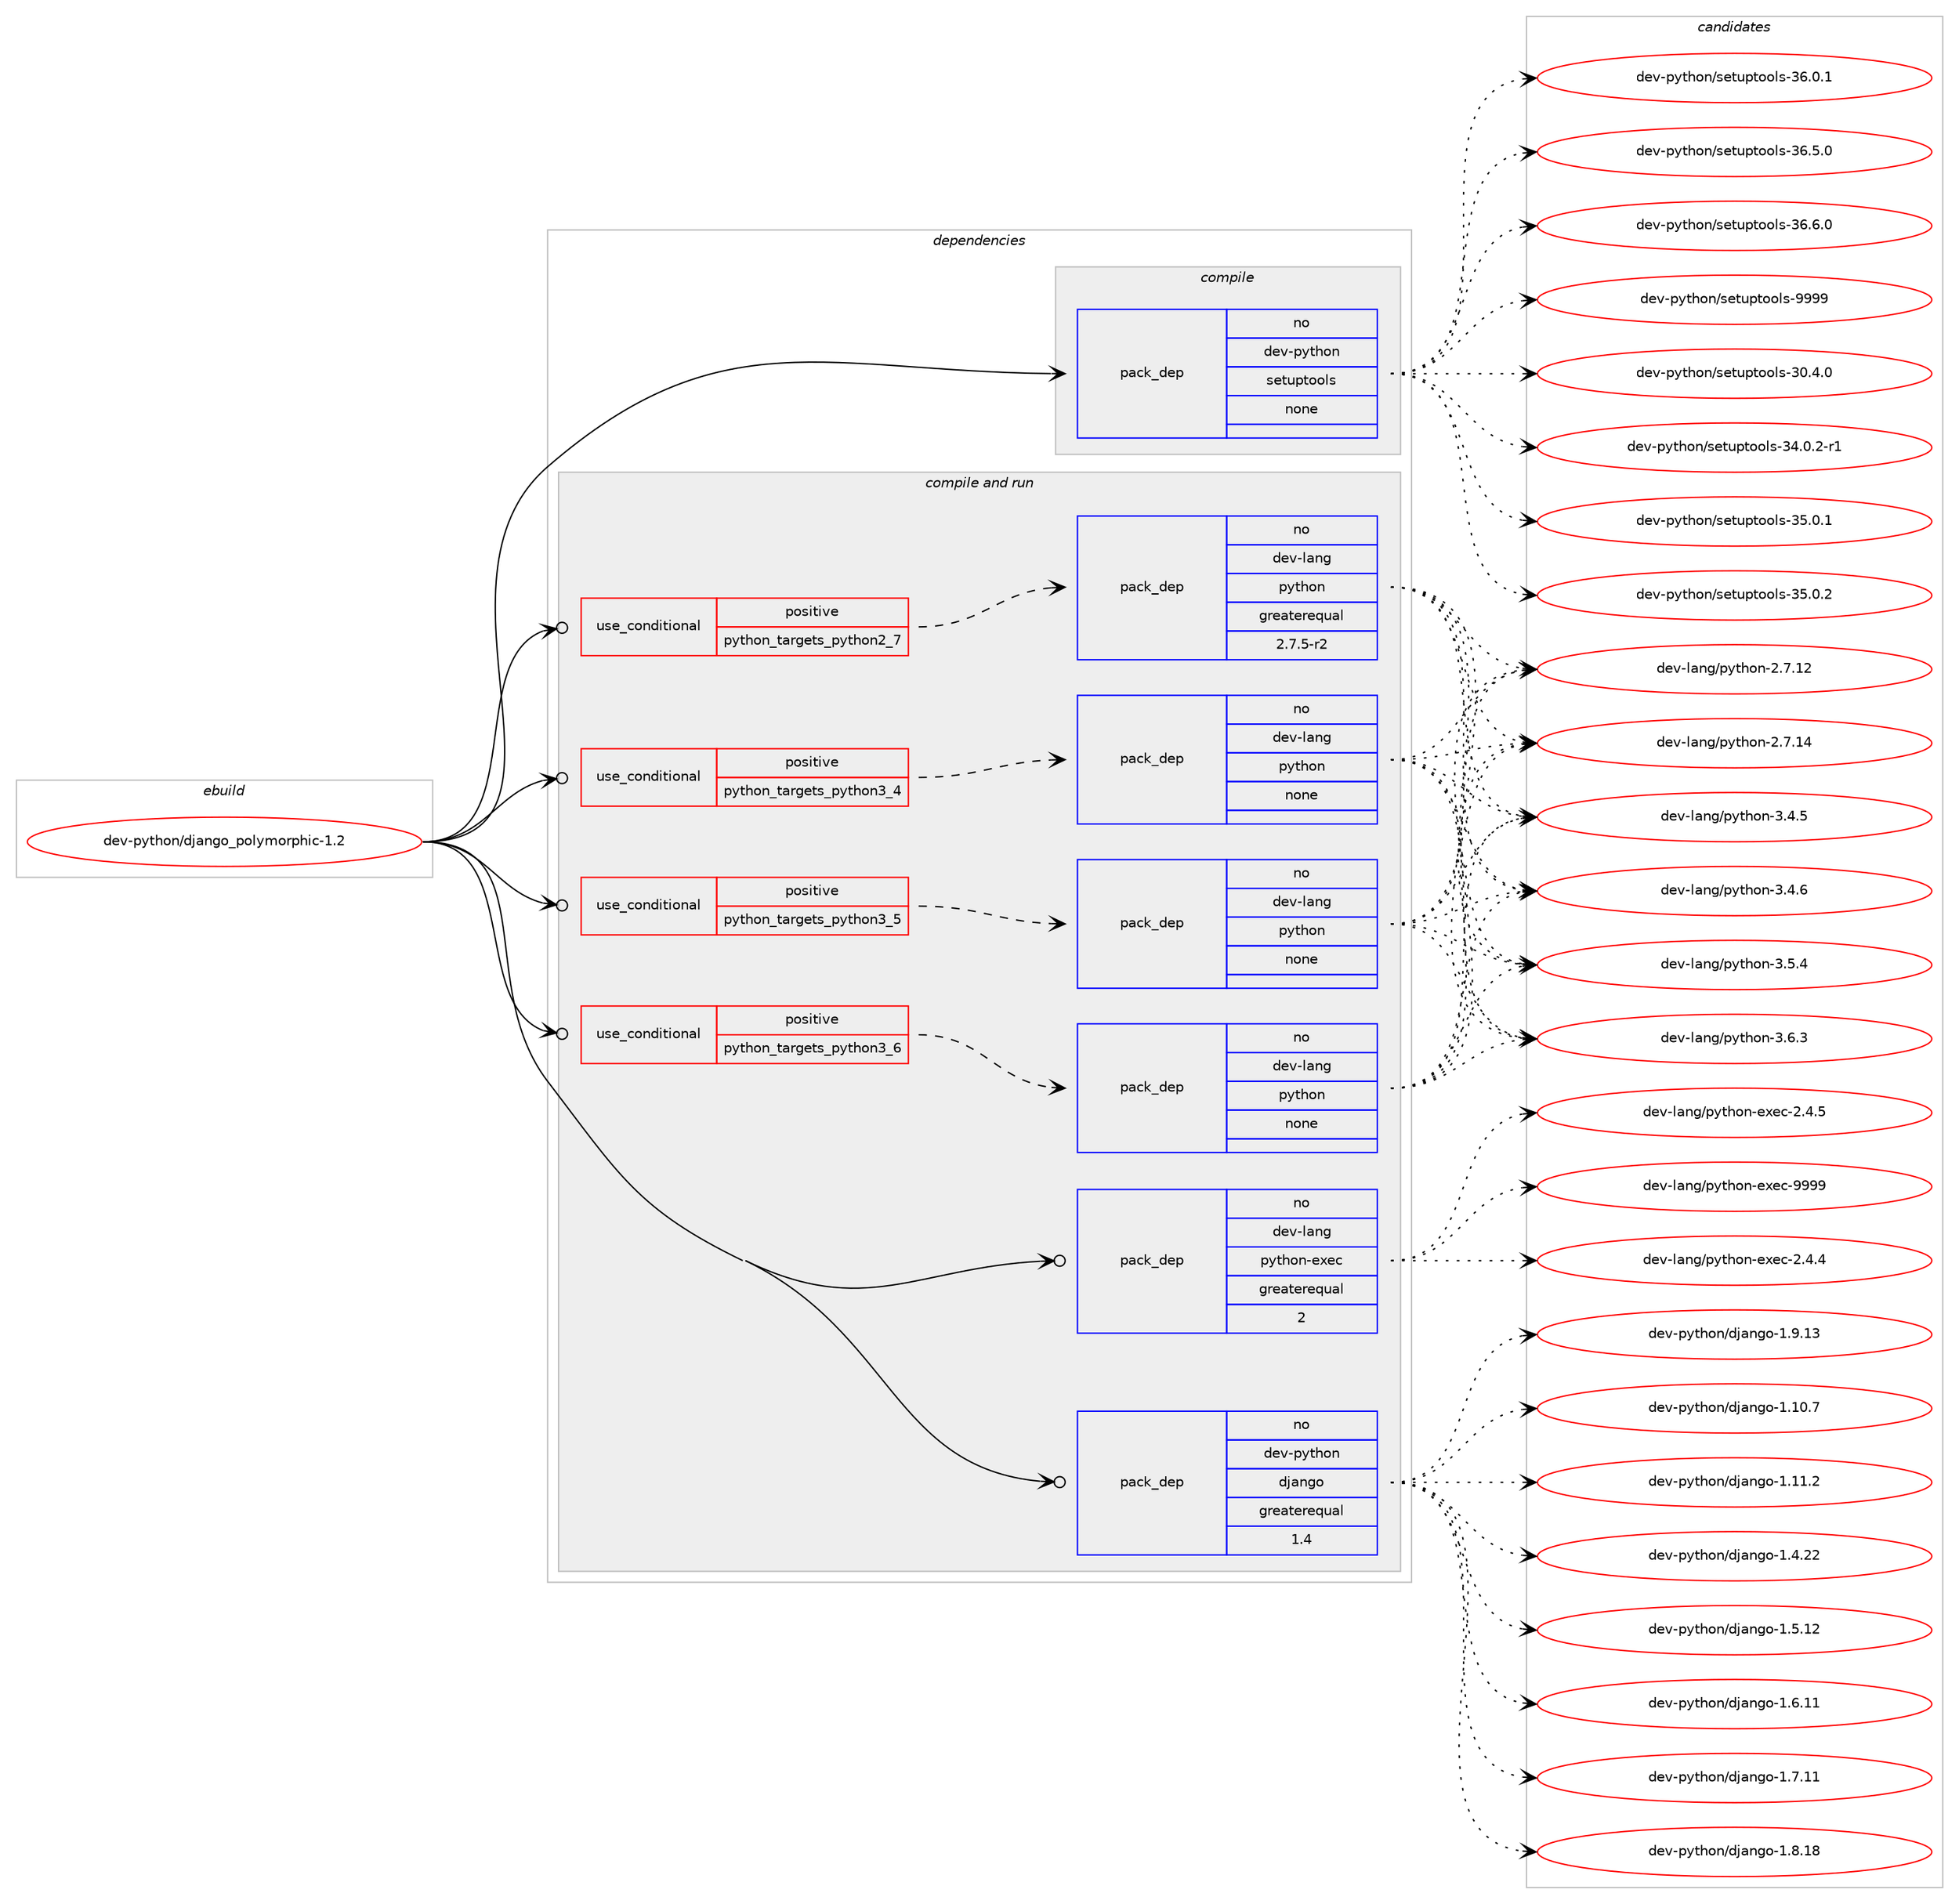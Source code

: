digraph prolog {

# *************
# Graph options
# *************

newrank=true;
concentrate=true;
compound=true;
graph [rankdir=LR,fontname=Helvetica,fontsize=10,ranksep=1.5];#, ranksep=2.5, nodesep=0.2];
edge  [arrowhead=vee];
node  [fontname=Helvetica,fontsize=10];

# **********
# The ebuild
# **********

subgraph cluster_leftcol {
color=gray;
rank=same;
label=<<i>ebuild</i>>;
id [label="dev-python/django_polymorphic-1.2", color=red, width=4, href="../dev-python/django_polymorphic-1.2.svg"];
}

# ****************
# The dependencies
# ****************

subgraph cluster_midcol {
color=gray;
label=<<i>dependencies</i>>;
subgraph cluster_compile {
fillcolor="#eeeeee";
style=filled;
label=<<i>compile</i>>;
subgraph pack118868 {
dependency154652 [label=<<TABLE BORDER="0" CELLBORDER="1" CELLSPACING="0" CELLPADDING="4" WIDTH="220"><TR><TD ROWSPAN="6" CELLPADDING="30">pack_dep</TD></TR><TR><TD WIDTH="110">no</TD></TR><TR><TD>dev-python</TD></TR><TR><TD>setuptools</TD></TR><TR><TD>none</TD></TR><TR><TD></TD></TR></TABLE>>, shape=none, color=blue];
}
id:e -> dependency154652:w [weight=20,style="solid",arrowhead="vee"];
}
subgraph cluster_compileandrun {
fillcolor="#eeeeee";
style=filled;
label=<<i>compile and run</i>>;
subgraph cond31952 {
dependency154653 [label=<<TABLE BORDER="0" CELLBORDER="1" CELLSPACING="0" CELLPADDING="4"><TR><TD ROWSPAN="3" CELLPADDING="10">use_conditional</TD></TR><TR><TD>positive</TD></TR><TR><TD>python_targets_python2_7</TD></TR></TABLE>>, shape=none, color=red];
subgraph pack118869 {
dependency154654 [label=<<TABLE BORDER="0" CELLBORDER="1" CELLSPACING="0" CELLPADDING="4" WIDTH="220"><TR><TD ROWSPAN="6" CELLPADDING="30">pack_dep</TD></TR><TR><TD WIDTH="110">no</TD></TR><TR><TD>dev-lang</TD></TR><TR><TD>python</TD></TR><TR><TD>greaterequal</TD></TR><TR><TD>2.7.5-r2</TD></TR></TABLE>>, shape=none, color=blue];
}
dependency154653:e -> dependency154654:w [weight=20,style="dashed",arrowhead="vee"];
}
id:e -> dependency154653:w [weight=20,style="solid",arrowhead="odotvee"];
subgraph cond31953 {
dependency154655 [label=<<TABLE BORDER="0" CELLBORDER="1" CELLSPACING="0" CELLPADDING="4"><TR><TD ROWSPAN="3" CELLPADDING="10">use_conditional</TD></TR><TR><TD>positive</TD></TR><TR><TD>python_targets_python3_4</TD></TR></TABLE>>, shape=none, color=red];
subgraph pack118870 {
dependency154656 [label=<<TABLE BORDER="0" CELLBORDER="1" CELLSPACING="0" CELLPADDING="4" WIDTH="220"><TR><TD ROWSPAN="6" CELLPADDING="30">pack_dep</TD></TR><TR><TD WIDTH="110">no</TD></TR><TR><TD>dev-lang</TD></TR><TR><TD>python</TD></TR><TR><TD>none</TD></TR><TR><TD></TD></TR></TABLE>>, shape=none, color=blue];
}
dependency154655:e -> dependency154656:w [weight=20,style="dashed",arrowhead="vee"];
}
id:e -> dependency154655:w [weight=20,style="solid",arrowhead="odotvee"];
subgraph cond31954 {
dependency154657 [label=<<TABLE BORDER="0" CELLBORDER="1" CELLSPACING="0" CELLPADDING="4"><TR><TD ROWSPAN="3" CELLPADDING="10">use_conditional</TD></TR><TR><TD>positive</TD></TR><TR><TD>python_targets_python3_5</TD></TR></TABLE>>, shape=none, color=red];
subgraph pack118871 {
dependency154658 [label=<<TABLE BORDER="0" CELLBORDER="1" CELLSPACING="0" CELLPADDING="4" WIDTH="220"><TR><TD ROWSPAN="6" CELLPADDING="30">pack_dep</TD></TR><TR><TD WIDTH="110">no</TD></TR><TR><TD>dev-lang</TD></TR><TR><TD>python</TD></TR><TR><TD>none</TD></TR><TR><TD></TD></TR></TABLE>>, shape=none, color=blue];
}
dependency154657:e -> dependency154658:w [weight=20,style="dashed",arrowhead="vee"];
}
id:e -> dependency154657:w [weight=20,style="solid",arrowhead="odotvee"];
subgraph cond31955 {
dependency154659 [label=<<TABLE BORDER="0" CELLBORDER="1" CELLSPACING="0" CELLPADDING="4"><TR><TD ROWSPAN="3" CELLPADDING="10">use_conditional</TD></TR><TR><TD>positive</TD></TR><TR><TD>python_targets_python3_6</TD></TR></TABLE>>, shape=none, color=red];
subgraph pack118872 {
dependency154660 [label=<<TABLE BORDER="0" CELLBORDER="1" CELLSPACING="0" CELLPADDING="4" WIDTH="220"><TR><TD ROWSPAN="6" CELLPADDING="30">pack_dep</TD></TR><TR><TD WIDTH="110">no</TD></TR><TR><TD>dev-lang</TD></TR><TR><TD>python</TD></TR><TR><TD>none</TD></TR><TR><TD></TD></TR></TABLE>>, shape=none, color=blue];
}
dependency154659:e -> dependency154660:w [weight=20,style="dashed",arrowhead="vee"];
}
id:e -> dependency154659:w [weight=20,style="solid",arrowhead="odotvee"];
subgraph pack118873 {
dependency154661 [label=<<TABLE BORDER="0" CELLBORDER="1" CELLSPACING="0" CELLPADDING="4" WIDTH="220"><TR><TD ROWSPAN="6" CELLPADDING="30">pack_dep</TD></TR><TR><TD WIDTH="110">no</TD></TR><TR><TD>dev-lang</TD></TR><TR><TD>python-exec</TD></TR><TR><TD>greaterequal</TD></TR><TR><TD>2</TD></TR></TABLE>>, shape=none, color=blue];
}
id:e -> dependency154661:w [weight=20,style="solid",arrowhead="odotvee"];
subgraph pack118874 {
dependency154662 [label=<<TABLE BORDER="0" CELLBORDER="1" CELLSPACING="0" CELLPADDING="4" WIDTH="220"><TR><TD ROWSPAN="6" CELLPADDING="30">pack_dep</TD></TR><TR><TD WIDTH="110">no</TD></TR><TR><TD>dev-python</TD></TR><TR><TD>django</TD></TR><TR><TD>greaterequal</TD></TR><TR><TD>1.4</TD></TR></TABLE>>, shape=none, color=blue];
}
id:e -> dependency154662:w [weight=20,style="solid",arrowhead="odotvee"];
}
subgraph cluster_run {
fillcolor="#eeeeee";
style=filled;
label=<<i>run</i>>;
}
}

# **************
# The candidates
# **************

subgraph cluster_choices {
rank=same;
color=gray;
label=<<i>candidates</i>>;

subgraph choice118868 {
color=black;
nodesep=1;
choice100101118451121211161041111104711510111611711211611111110811545514846524648 [label="dev-python/setuptools-30.4.0", color=red, width=4,href="../dev-python/setuptools-30.4.0.svg"];
choice1001011184511212111610411111047115101116117112116111111108115455152464846504511449 [label="dev-python/setuptools-34.0.2-r1", color=red, width=4,href="../dev-python/setuptools-34.0.2-r1.svg"];
choice100101118451121211161041111104711510111611711211611111110811545515346484649 [label="dev-python/setuptools-35.0.1", color=red, width=4,href="../dev-python/setuptools-35.0.1.svg"];
choice100101118451121211161041111104711510111611711211611111110811545515346484650 [label="dev-python/setuptools-35.0.2", color=red, width=4,href="../dev-python/setuptools-35.0.2.svg"];
choice100101118451121211161041111104711510111611711211611111110811545515446484649 [label="dev-python/setuptools-36.0.1", color=red, width=4,href="../dev-python/setuptools-36.0.1.svg"];
choice100101118451121211161041111104711510111611711211611111110811545515446534648 [label="dev-python/setuptools-36.5.0", color=red, width=4,href="../dev-python/setuptools-36.5.0.svg"];
choice100101118451121211161041111104711510111611711211611111110811545515446544648 [label="dev-python/setuptools-36.6.0", color=red, width=4,href="../dev-python/setuptools-36.6.0.svg"];
choice10010111845112121116104111110471151011161171121161111111081154557575757 [label="dev-python/setuptools-9999", color=red, width=4,href="../dev-python/setuptools-9999.svg"];
dependency154652:e -> choice100101118451121211161041111104711510111611711211611111110811545514846524648:w [style=dotted,weight="100"];
dependency154652:e -> choice1001011184511212111610411111047115101116117112116111111108115455152464846504511449:w [style=dotted,weight="100"];
dependency154652:e -> choice100101118451121211161041111104711510111611711211611111110811545515346484649:w [style=dotted,weight="100"];
dependency154652:e -> choice100101118451121211161041111104711510111611711211611111110811545515346484650:w [style=dotted,weight="100"];
dependency154652:e -> choice100101118451121211161041111104711510111611711211611111110811545515446484649:w [style=dotted,weight="100"];
dependency154652:e -> choice100101118451121211161041111104711510111611711211611111110811545515446534648:w [style=dotted,weight="100"];
dependency154652:e -> choice100101118451121211161041111104711510111611711211611111110811545515446544648:w [style=dotted,weight="100"];
dependency154652:e -> choice10010111845112121116104111110471151011161171121161111111081154557575757:w [style=dotted,weight="100"];
}
subgraph choice118869 {
color=black;
nodesep=1;
choice10010111845108971101034711212111610411111045504655464950 [label="dev-lang/python-2.7.12", color=red, width=4,href="../dev-lang/python-2.7.12.svg"];
choice10010111845108971101034711212111610411111045504655464952 [label="dev-lang/python-2.7.14", color=red, width=4,href="../dev-lang/python-2.7.14.svg"];
choice100101118451089711010347112121116104111110455146524653 [label="dev-lang/python-3.4.5", color=red, width=4,href="../dev-lang/python-3.4.5.svg"];
choice100101118451089711010347112121116104111110455146524654 [label="dev-lang/python-3.4.6", color=red, width=4,href="../dev-lang/python-3.4.6.svg"];
choice100101118451089711010347112121116104111110455146534652 [label="dev-lang/python-3.5.4", color=red, width=4,href="../dev-lang/python-3.5.4.svg"];
choice100101118451089711010347112121116104111110455146544651 [label="dev-lang/python-3.6.3", color=red, width=4,href="../dev-lang/python-3.6.3.svg"];
dependency154654:e -> choice10010111845108971101034711212111610411111045504655464950:w [style=dotted,weight="100"];
dependency154654:e -> choice10010111845108971101034711212111610411111045504655464952:w [style=dotted,weight="100"];
dependency154654:e -> choice100101118451089711010347112121116104111110455146524653:w [style=dotted,weight="100"];
dependency154654:e -> choice100101118451089711010347112121116104111110455146524654:w [style=dotted,weight="100"];
dependency154654:e -> choice100101118451089711010347112121116104111110455146534652:w [style=dotted,weight="100"];
dependency154654:e -> choice100101118451089711010347112121116104111110455146544651:w [style=dotted,weight="100"];
}
subgraph choice118870 {
color=black;
nodesep=1;
choice10010111845108971101034711212111610411111045504655464950 [label="dev-lang/python-2.7.12", color=red, width=4,href="../dev-lang/python-2.7.12.svg"];
choice10010111845108971101034711212111610411111045504655464952 [label="dev-lang/python-2.7.14", color=red, width=4,href="../dev-lang/python-2.7.14.svg"];
choice100101118451089711010347112121116104111110455146524653 [label="dev-lang/python-3.4.5", color=red, width=4,href="../dev-lang/python-3.4.5.svg"];
choice100101118451089711010347112121116104111110455146524654 [label="dev-lang/python-3.4.6", color=red, width=4,href="../dev-lang/python-3.4.6.svg"];
choice100101118451089711010347112121116104111110455146534652 [label="dev-lang/python-3.5.4", color=red, width=4,href="../dev-lang/python-3.5.4.svg"];
choice100101118451089711010347112121116104111110455146544651 [label="dev-lang/python-3.6.3", color=red, width=4,href="../dev-lang/python-3.6.3.svg"];
dependency154656:e -> choice10010111845108971101034711212111610411111045504655464950:w [style=dotted,weight="100"];
dependency154656:e -> choice10010111845108971101034711212111610411111045504655464952:w [style=dotted,weight="100"];
dependency154656:e -> choice100101118451089711010347112121116104111110455146524653:w [style=dotted,weight="100"];
dependency154656:e -> choice100101118451089711010347112121116104111110455146524654:w [style=dotted,weight="100"];
dependency154656:e -> choice100101118451089711010347112121116104111110455146534652:w [style=dotted,weight="100"];
dependency154656:e -> choice100101118451089711010347112121116104111110455146544651:w [style=dotted,weight="100"];
}
subgraph choice118871 {
color=black;
nodesep=1;
choice10010111845108971101034711212111610411111045504655464950 [label="dev-lang/python-2.7.12", color=red, width=4,href="../dev-lang/python-2.7.12.svg"];
choice10010111845108971101034711212111610411111045504655464952 [label="dev-lang/python-2.7.14", color=red, width=4,href="../dev-lang/python-2.7.14.svg"];
choice100101118451089711010347112121116104111110455146524653 [label="dev-lang/python-3.4.5", color=red, width=4,href="../dev-lang/python-3.4.5.svg"];
choice100101118451089711010347112121116104111110455146524654 [label="dev-lang/python-3.4.6", color=red, width=4,href="../dev-lang/python-3.4.6.svg"];
choice100101118451089711010347112121116104111110455146534652 [label="dev-lang/python-3.5.4", color=red, width=4,href="../dev-lang/python-3.5.4.svg"];
choice100101118451089711010347112121116104111110455146544651 [label="dev-lang/python-3.6.3", color=red, width=4,href="../dev-lang/python-3.6.3.svg"];
dependency154658:e -> choice10010111845108971101034711212111610411111045504655464950:w [style=dotted,weight="100"];
dependency154658:e -> choice10010111845108971101034711212111610411111045504655464952:w [style=dotted,weight="100"];
dependency154658:e -> choice100101118451089711010347112121116104111110455146524653:w [style=dotted,weight="100"];
dependency154658:e -> choice100101118451089711010347112121116104111110455146524654:w [style=dotted,weight="100"];
dependency154658:e -> choice100101118451089711010347112121116104111110455146534652:w [style=dotted,weight="100"];
dependency154658:e -> choice100101118451089711010347112121116104111110455146544651:w [style=dotted,weight="100"];
}
subgraph choice118872 {
color=black;
nodesep=1;
choice10010111845108971101034711212111610411111045504655464950 [label="dev-lang/python-2.7.12", color=red, width=4,href="../dev-lang/python-2.7.12.svg"];
choice10010111845108971101034711212111610411111045504655464952 [label="dev-lang/python-2.7.14", color=red, width=4,href="../dev-lang/python-2.7.14.svg"];
choice100101118451089711010347112121116104111110455146524653 [label="dev-lang/python-3.4.5", color=red, width=4,href="../dev-lang/python-3.4.5.svg"];
choice100101118451089711010347112121116104111110455146524654 [label="dev-lang/python-3.4.6", color=red, width=4,href="../dev-lang/python-3.4.6.svg"];
choice100101118451089711010347112121116104111110455146534652 [label="dev-lang/python-3.5.4", color=red, width=4,href="../dev-lang/python-3.5.4.svg"];
choice100101118451089711010347112121116104111110455146544651 [label="dev-lang/python-3.6.3", color=red, width=4,href="../dev-lang/python-3.6.3.svg"];
dependency154660:e -> choice10010111845108971101034711212111610411111045504655464950:w [style=dotted,weight="100"];
dependency154660:e -> choice10010111845108971101034711212111610411111045504655464952:w [style=dotted,weight="100"];
dependency154660:e -> choice100101118451089711010347112121116104111110455146524653:w [style=dotted,weight="100"];
dependency154660:e -> choice100101118451089711010347112121116104111110455146524654:w [style=dotted,weight="100"];
dependency154660:e -> choice100101118451089711010347112121116104111110455146534652:w [style=dotted,weight="100"];
dependency154660:e -> choice100101118451089711010347112121116104111110455146544651:w [style=dotted,weight="100"];
}
subgraph choice118873 {
color=black;
nodesep=1;
choice1001011184510897110103471121211161041111104510112010199455046524652 [label="dev-lang/python-exec-2.4.4", color=red, width=4,href="../dev-lang/python-exec-2.4.4.svg"];
choice1001011184510897110103471121211161041111104510112010199455046524653 [label="dev-lang/python-exec-2.4.5", color=red, width=4,href="../dev-lang/python-exec-2.4.5.svg"];
choice10010111845108971101034711212111610411111045101120101994557575757 [label="dev-lang/python-exec-9999", color=red, width=4,href="../dev-lang/python-exec-9999.svg"];
dependency154661:e -> choice1001011184510897110103471121211161041111104510112010199455046524652:w [style=dotted,weight="100"];
dependency154661:e -> choice1001011184510897110103471121211161041111104510112010199455046524653:w [style=dotted,weight="100"];
dependency154661:e -> choice10010111845108971101034711212111610411111045101120101994557575757:w [style=dotted,weight="100"];
}
subgraph choice118874 {
color=black;
nodesep=1;
choice10010111845112121116104111110471001069711010311145494649484655 [label="dev-python/django-1.10.7", color=red, width=4,href="../dev-python/django-1.10.7.svg"];
choice10010111845112121116104111110471001069711010311145494649494650 [label="dev-python/django-1.11.2", color=red, width=4,href="../dev-python/django-1.11.2.svg"];
choice10010111845112121116104111110471001069711010311145494652465050 [label="dev-python/django-1.4.22", color=red, width=4,href="../dev-python/django-1.4.22.svg"];
choice10010111845112121116104111110471001069711010311145494653464950 [label="dev-python/django-1.5.12", color=red, width=4,href="../dev-python/django-1.5.12.svg"];
choice10010111845112121116104111110471001069711010311145494654464949 [label="dev-python/django-1.6.11", color=red, width=4,href="../dev-python/django-1.6.11.svg"];
choice10010111845112121116104111110471001069711010311145494655464949 [label="dev-python/django-1.7.11", color=red, width=4,href="../dev-python/django-1.7.11.svg"];
choice10010111845112121116104111110471001069711010311145494656464956 [label="dev-python/django-1.8.18", color=red, width=4,href="../dev-python/django-1.8.18.svg"];
choice10010111845112121116104111110471001069711010311145494657464951 [label="dev-python/django-1.9.13", color=red, width=4,href="../dev-python/django-1.9.13.svg"];
dependency154662:e -> choice10010111845112121116104111110471001069711010311145494649484655:w [style=dotted,weight="100"];
dependency154662:e -> choice10010111845112121116104111110471001069711010311145494649494650:w [style=dotted,weight="100"];
dependency154662:e -> choice10010111845112121116104111110471001069711010311145494652465050:w [style=dotted,weight="100"];
dependency154662:e -> choice10010111845112121116104111110471001069711010311145494653464950:w [style=dotted,weight="100"];
dependency154662:e -> choice10010111845112121116104111110471001069711010311145494654464949:w [style=dotted,weight="100"];
dependency154662:e -> choice10010111845112121116104111110471001069711010311145494655464949:w [style=dotted,weight="100"];
dependency154662:e -> choice10010111845112121116104111110471001069711010311145494656464956:w [style=dotted,weight="100"];
dependency154662:e -> choice10010111845112121116104111110471001069711010311145494657464951:w [style=dotted,weight="100"];
}
}

}
